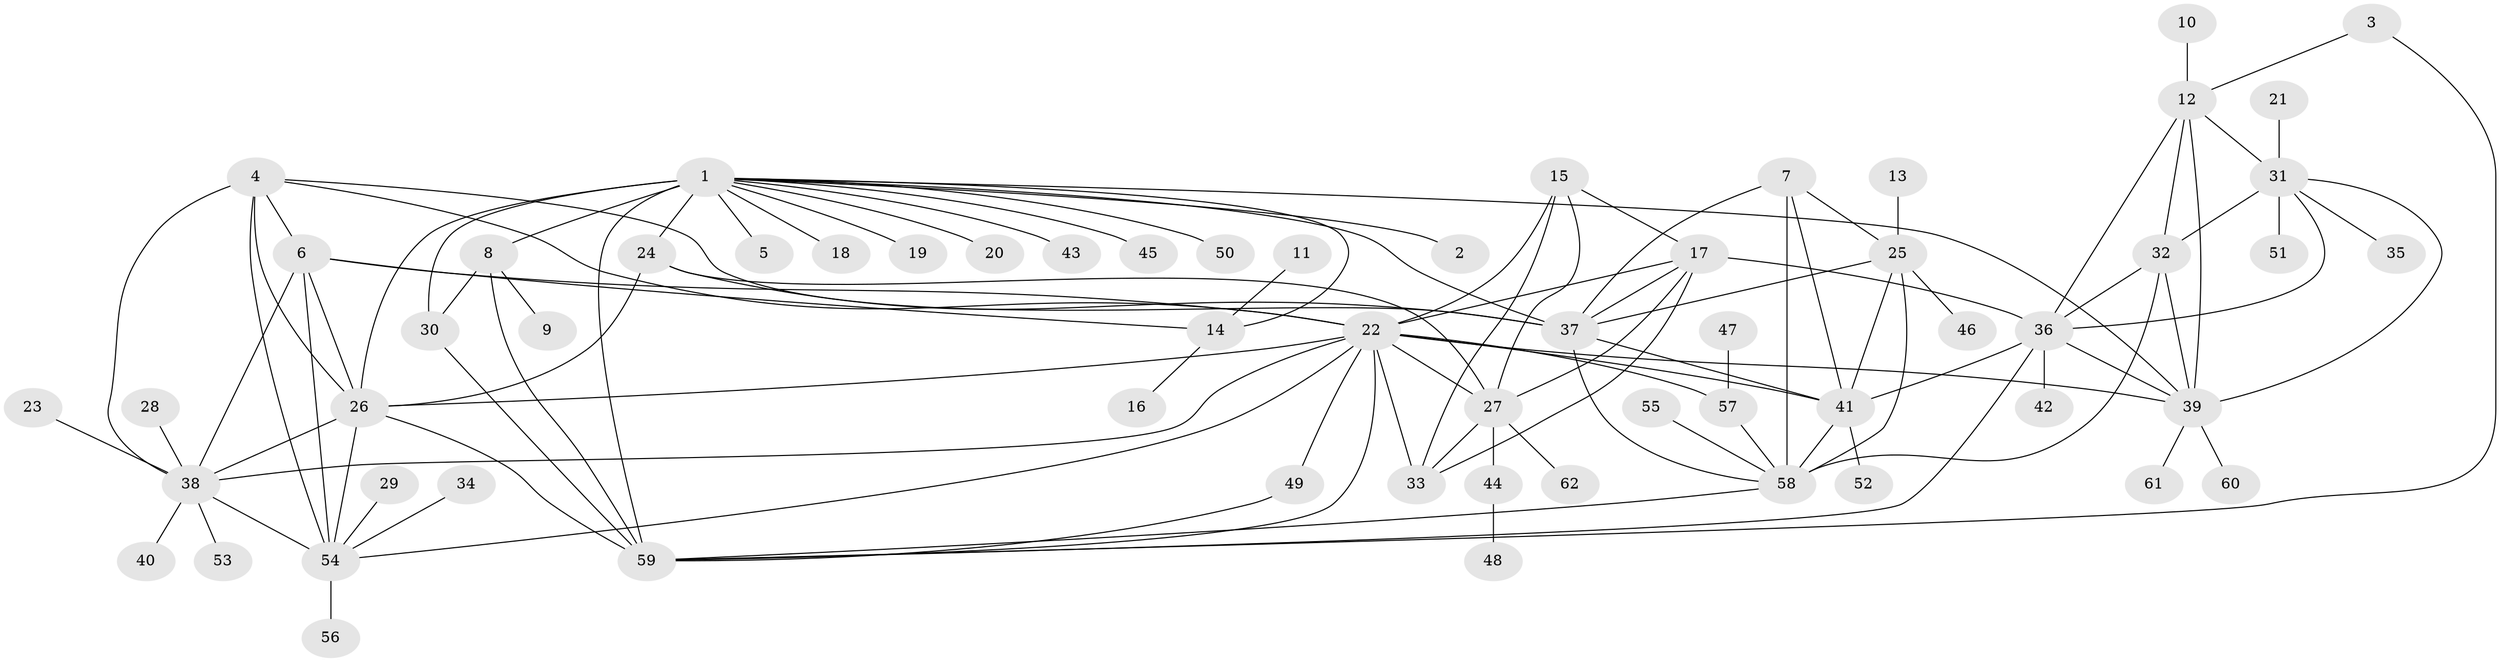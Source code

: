 // original degree distribution, {16: 0.008130081300813009, 6: 0.056910569105691054, 7: 0.04065040650406504, 12: 0.008130081300813009, 9: 0.032520325203252036, 5: 0.024390243902439025, 8: 0.032520325203252036, 10: 0.04878048780487805, 11: 0.008130081300813009, 1: 0.5447154471544715, 4: 0.008130081300813009, 2: 0.15447154471544716, 3: 0.032520325203252036}
// Generated by graph-tools (version 1.1) at 2025/26/03/09/25 03:26:42]
// undirected, 62 vertices, 110 edges
graph export_dot {
graph [start="1"]
  node [color=gray90,style=filled];
  1;
  2;
  3;
  4;
  5;
  6;
  7;
  8;
  9;
  10;
  11;
  12;
  13;
  14;
  15;
  16;
  17;
  18;
  19;
  20;
  21;
  22;
  23;
  24;
  25;
  26;
  27;
  28;
  29;
  30;
  31;
  32;
  33;
  34;
  35;
  36;
  37;
  38;
  39;
  40;
  41;
  42;
  43;
  44;
  45;
  46;
  47;
  48;
  49;
  50;
  51;
  52;
  53;
  54;
  55;
  56;
  57;
  58;
  59;
  60;
  61;
  62;
  1 -- 2 [weight=1.0];
  1 -- 5 [weight=1.0];
  1 -- 8 [weight=3.0];
  1 -- 14 [weight=1.0];
  1 -- 18 [weight=1.0];
  1 -- 19 [weight=1.0];
  1 -- 20 [weight=1.0];
  1 -- 24 [weight=1.0];
  1 -- 26 [weight=1.0];
  1 -- 30 [weight=3.0];
  1 -- 37 [weight=1.0];
  1 -- 39 [weight=1.0];
  1 -- 43 [weight=1.0];
  1 -- 45 [weight=1.0];
  1 -- 50 [weight=1.0];
  1 -- 59 [weight=3.0];
  3 -- 12 [weight=1.0];
  3 -- 59 [weight=1.0];
  4 -- 6 [weight=1.0];
  4 -- 22 [weight=1.0];
  4 -- 26 [weight=1.0];
  4 -- 37 [weight=1.0];
  4 -- 38 [weight=1.0];
  4 -- 54 [weight=1.0];
  6 -- 14 [weight=1.0];
  6 -- 22 [weight=1.0];
  6 -- 26 [weight=1.0];
  6 -- 38 [weight=1.0];
  6 -- 54 [weight=1.0];
  7 -- 25 [weight=1.0];
  7 -- 37 [weight=1.0];
  7 -- 41 [weight=1.0];
  7 -- 58 [weight=2.0];
  8 -- 9 [weight=1.0];
  8 -- 30 [weight=1.0];
  8 -- 59 [weight=1.0];
  10 -- 12 [weight=1.0];
  11 -- 14 [weight=1.0];
  12 -- 31 [weight=1.0];
  12 -- 32 [weight=2.0];
  12 -- 36 [weight=1.0];
  12 -- 39 [weight=1.0];
  13 -- 25 [weight=1.0];
  14 -- 16 [weight=1.0];
  15 -- 17 [weight=1.0];
  15 -- 22 [weight=2.0];
  15 -- 27 [weight=1.0];
  15 -- 33 [weight=1.0];
  17 -- 22 [weight=2.0];
  17 -- 27 [weight=1.0];
  17 -- 33 [weight=1.0];
  17 -- 36 [weight=1.0];
  17 -- 37 [weight=1.0];
  21 -- 31 [weight=1.0];
  22 -- 26 [weight=1.0];
  22 -- 27 [weight=2.0];
  22 -- 33 [weight=2.0];
  22 -- 38 [weight=1.0];
  22 -- 39 [weight=1.0];
  22 -- 41 [weight=1.0];
  22 -- 49 [weight=1.0];
  22 -- 54 [weight=1.0];
  22 -- 57 [weight=1.0];
  22 -- 59 [weight=1.0];
  23 -- 38 [weight=1.0];
  24 -- 26 [weight=1.0];
  24 -- 27 [weight=1.0];
  24 -- 37 [weight=1.0];
  25 -- 37 [weight=1.0];
  25 -- 41 [weight=1.0];
  25 -- 46 [weight=1.0];
  25 -- 58 [weight=2.0];
  26 -- 38 [weight=1.0];
  26 -- 54 [weight=1.0];
  26 -- 59 [weight=1.0];
  27 -- 33 [weight=1.0];
  27 -- 44 [weight=1.0];
  27 -- 62 [weight=1.0];
  28 -- 38 [weight=1.0];
  29 -- 54 [weight=1.0];
  30 -- 59 [weight=1.0];
  31 -- 32 [weight=2.0];
  31 -- 35 [weight=1.0];
  31 -- 36 [weight=1.0];
  31 -- 39 [weight=1.0];
  31 -- 51 [weight=1.0];
  32 -- 36 [weight=2.0];
  32 -- 39 [weight=2.0];
  32 -- 58 [weight=1.0];
  34 -- 54 [weight=1.0];
  36 -- 39 [weight=1.0];
  36 -- 41 [weight=1.0];
  36 -- 42 [weight=1.0];
  36 -- 59 [weight=1.0];
  37 -- 41 [weight=1.0];
  37 -- 58 [weight=2.0];
  38 -- 40 [weight=1.0];
  38 -- 53 [weight=1.0];
  38 -- 54 [weight=1.0];
  39 -- 60 [weight=1.0];
  39 -- 61 [weight=1.0];
  41 -- 52 [weight=1.0];
  41 -- 58 [weight=2.0];
  44 -- 48 [weight=1.0];
  47 -- 57 [weight=1.0];
  49 -- 59 [weight=1.0];
  54 -- 56 [weight=1.0];
  55 -- 58 [weight=1.0];
  57 -- 58 [weight=1.0];
  58 -- 59 [weight=1.0];
}
